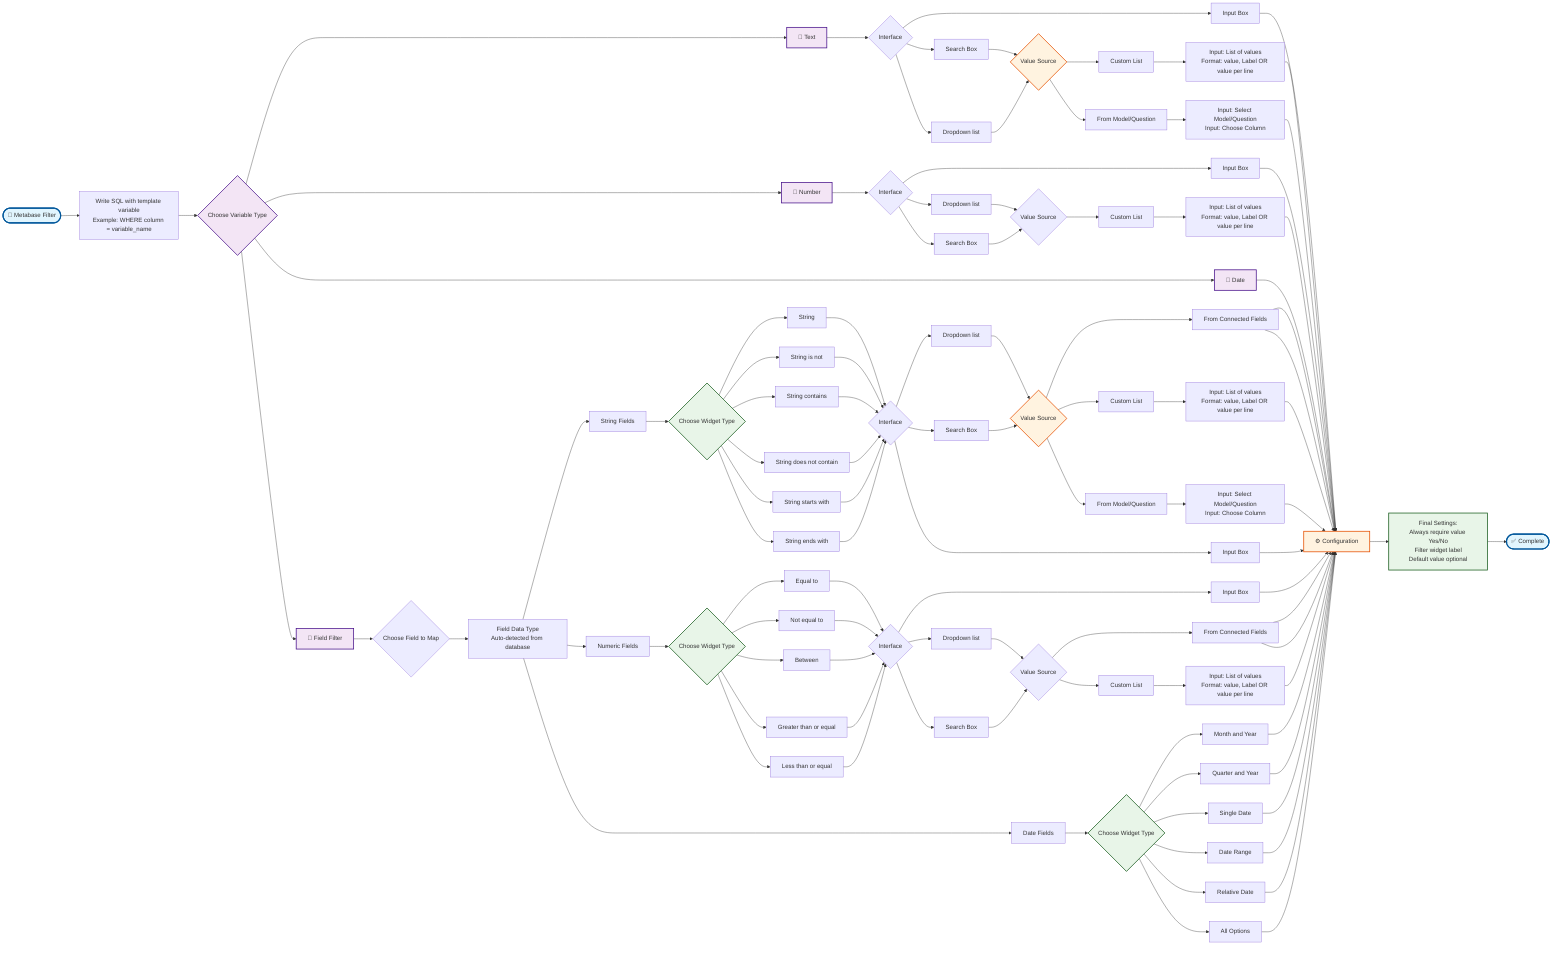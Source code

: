 graph LR
    Start([🎯 Metabase Filter]) --> SQLTemplate[Write SQL with template variable<br/>Example: WHERE column = variable_name]
    SQLTemplate --> VarType{Choose Variable Type}
    
    %% Variable Type Branches
    VarType --> Text[📝 Text]
    VarType --> Number[🔢 Number]
    VarType --> Date[📅 Date]
    VarType --> FieldFilter[🔗 Field Filter]
    
    %% TEXT VARIABLE PATH
    Text --> TextUI{Interface}
    TextUI --> TextInput[Input Box]
    TextUI --> TextSearch[Search Box]
    TextUI --> TextDropdown[Dropdown list]
    
    TextInput --> Config[⚙️ Configuration]
    TextSearch --> TextValueSource{Value Source}
    TextDropdown --> TextValueSource
    
    TextValueSource --> TextCustom[Custom List]
    TextValueSource --> TextModel[From Model/Question]
    
    TextCustom --> TextCustomInput[Input: List of values<br/>Format: value, Label OR value per line]
    TextModel --> TextModelInput[Input: Select Model/Question<br/>Input: Choose Column]
    
    %% NUMBER VARIABLE PATH
    Number --> NumUI{Interface}
    NumUI --> NumInput[Input Box]
    NumUI --> NumDropdown[Dropdown list]
    NumUI --> NumSearch[Search Box]
    
    NumInput --> Config
    NumDropdown --> NumValueSource{Value Source}
    NumSearch --> NumValueSource
    NumValueSource --> NumCustom[Custom List]
    
    NumCustom --> NumCustomInput[Input: List of values<br/>Format: value, Label OR value per line]
    
    %% DATE VARIABLE PATH
    Date --> Config
    
    %% FIELD FILTER PATH
    FieldFilter --> FieldMap{Choose Field to Map}
    FieldMap --> FieldType[Field Data Type<br/>Auto-detected from database]
    
    %% STRING FIELD FILTERS
    FieldType --> StringField[String Fields]
    StringField --> StringWidgets{Choose Widget Type}
    StringWidgets --> StringExact[String]
    StringWidgets --> StringNot[String is not]
    StringWidgets --> StringContains[String contains]
    StringWidgets --> StringNotContain[String does not contain]
    StringWidgets --> StringStarts[String starts with]
    StringWidgets --> StringEnds[String ends with]
    
    StringExact --> StringInterface{Interface}
    StringNot --> StringInterface
    StringContains --> StringInterface
    StringNotContain --> StringInterface
    StringStarts --> StringInterface
    StringEnds --> StringInterface
    
    StringInterface --> StringDrop[Dropdown list]
    StringInterface --> StringSearch[Search Box]
    StringInterface --> StringInput[Input Box]
    
    StringDrop --> StringSource{Value Source}
    StringSearch --> StringSource
    StringInput --> Config
    StringSource --> StringConnected[From Connected Fields]
    StringSource --> StringCustomList[Custom List]
    StringSource --> StringModel[From Model/Question]
    
    StringConnected --> Config
    StringCustomList --> StringCustomInput[Input: List of values<br/>Format: value, Label OR value per line]
    StringModel --> StringModelInput[Input: Select Model/Question<br/>Input: Choose Column]
    
    %% NUMERIC FIELD FILTERS
    FieldType --> NumericField[Numeric Fields]
    NumericField --> NumericWidgets{Choose Widget Type}
    NumericWidgets --> NumEqual[Equal to]
    NumericWidgets --> NumNotEqual[Not equal to]
    NumericWidgets --> NumBetween[Between]
    NumericWidgets --> NumGreater[Greater than or equal]
    NumericWidgets --> NumLess[Less than or equal]
    
    NumEqual --> NumericInterface{Interface}
    NumNotEqual --> NumericInterface
    NumBetween --> NumericInterface
    NumGreater --> NumericInterface
    NumLess --> NumericInterface
    
    NumericInterface --> NumericInputBox[Input Box]
    NumericInterface --> NumericDropdown[Dropdown list]
    NumericInterface --> NumericSearch[Search Box]
    
    NumericInputBox --> Config
    NumericDropdown --> NumericValueSource{Value Source}
    NumericSearch --> NumericValueSource
    NumericValueSource --> NumericConnected[From Connected Fields]
    NumericValueSource --> NumericCustomList[Custom List]
    
    NumericConnected --> Config
    NumericCustomList --> NumericCustomInput[Input: List of values<br/>Format: value, Label OR value per line]
    
    %% DATE FIELD FILTERS
    FieldType --> DateField[Date Fields]
    DateField --> DateWidgets{Choose Widget Type}
    DateWidgets --> MonthYear[Month and Year]
    DateWidgets --> QuarterYear[Quarter and Year]
    DateWidgets --> SingleDate[Single Date]
    DateWidgets --> DateRange[Date Range]
    DateWidgets --> RelativeDate[Relative Date]
    DateWidgets --> AllOptions[All Options]
    
    MonthYear --> Config
    QuarterYear --> Config
    SingleDate --> Config
    DateRange --> Config
    RelativeDate --> Config
    AllOptions --> Config
    
    %% COMMON CONFIGURATION
    TextCustomInput --> Config
    TextModelInput --> Config
    NumCustomInput --> Config
    StringConnected --> Config
    StringCustomInput --> Config
    StringModelInput --> Config
    NumericConnected --> Config
    NumericCustomInput --> Config
    
    Config --> Settings[Final Settings:<br/>Always require value Yes/No<br/>Filter widget label<br/>Default value optional]
    
    Settings --> Complete([✅ Complete])
    
    %% STYLING
    classDef startEnd fill:#e1f5fe,stroke:#01579b,stroke-width:3px
    classDef varType fill:#f3e5f5,stroke:#4a148c,stroke-width:2px
    classDef consolidated fill:#e8f5e8,stroke:#1b5e20,stroke-width:2px
    classDef config fill:#fff3e0,stroke:#e65100,stroke-width:2px
    
    class Start,Complete startEnd
    class VarType,Text,Number,Date,FieldFilter varType
    class StringWidgets,NumericWidgets,DateWidgets,Settings consolidated
    class Config,TextValueSource,StringSource config